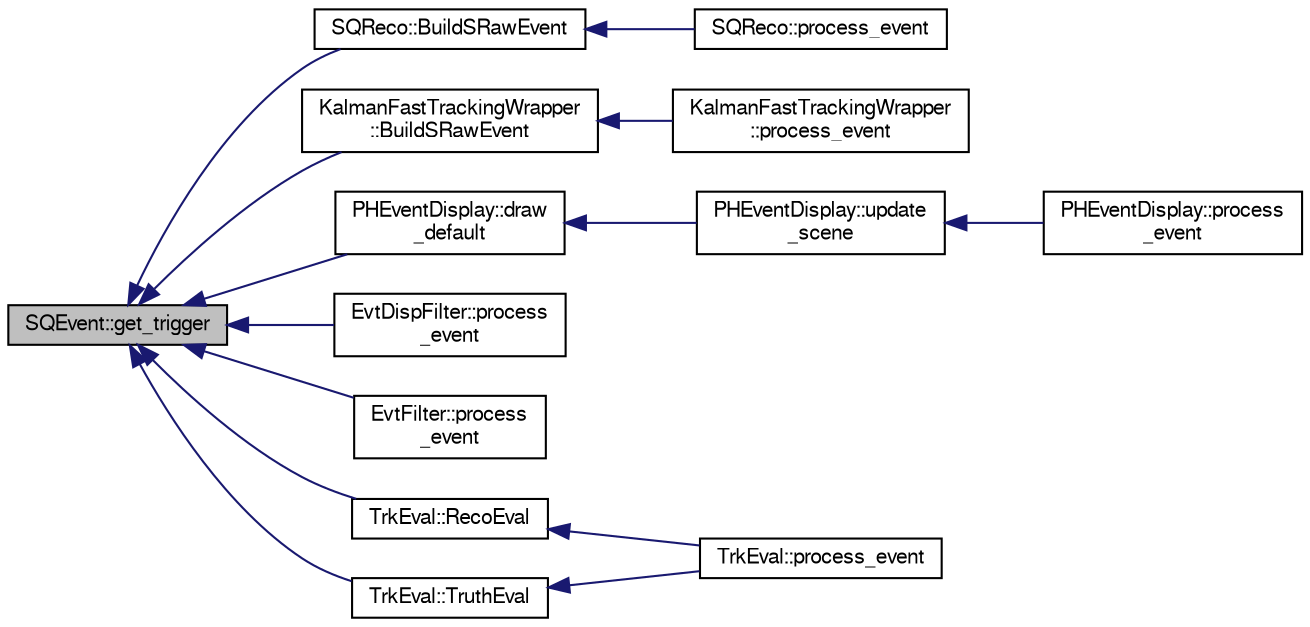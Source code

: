 digraph "SQEvent::get_trigger"
{
  bgcolor="transparent";
  edge [fontname="FreeSans",fontsize="10",labelfontname="FreeSans",labelfontsize="10"];
  node [fontname="FreeSans",fontsize="10",shape=record];
  rankdir="LR";
  Node1 [label="SQEvent::get_trigger",height=0.2,width=0.4,color="black", fillcolor="grey75", style="filled" fontcolor="black"];
  Node1 -> Node2 [dir="back",color="midnightblue",fontsize="10",style="solid",fontname="FreeSans"];
  Node2 [label="SQReco::BuildSRawEvent",height=0.2,width=0.4,color="black",URL="$df/df2/classSQReco.html#aa71a1b4406e5d02575ed860c2861030d"];
  Node2 -> Node3 [dir="back",color="midnightblue",fontsize="10",style="solid",fontname="FreeSans"];
  Node3 [label="SQReco::process_event",height=0.2,width=0.4,color="black",URL="$df/df2/classSQReco.html#a4d308ea90b8cd7c24a235f32debd6ddb"];
  Node1 -> Node4 [dir="back",color="midnightblue",fontsize="10",style="solid",fontname="FreeSans"];
  Node4 [label="KalmanFastTrackingWrapper\l::BuildSRawEvent",height=0.2,width=0.4,color="black",URL="$d4/dff/classKalmanFastTrackingWrapper.html#a386a9ee1d8c460550a6f9b0ced1e5a76"];
  Node4 -> Node5 [dir="back",color="midnightblue",fontsize="10",style="solid",fontname="FreeSans"];
  Node5 [label="KalmanFastTrackingWrapper\l::process_event",height=0.2,width=0.4,color="black",URL="$d4/dff/classKalmanFastTrackingWrapper.html#a5edc61b3b9a06f6486b1f22e44f7d63e"];
  Node1 -> Node6 [dir="back",color="midnightblue",fontsize="10",style="solid",fontname="FreeSans"];
  Node6 [label="PHEventDisplay::draw\l_default",height=0.2,width=0.4,color="black",URL="$d1/dce/classPHEventDisplay.html#a9c699447114eee782d4e6b47d2e66bca"];
  Node6 -> Node7 [dir="back",color="midnightblue",fontsize="10",style="solid",fontname="FreeSans"];
  Node7 [label="PHEventDisplay::update\l_scene",height=0.2,width=0.4,color="black",URL="$d1/dce/classPHEventDisplay.html#a03cc55b6afc4f9adf7e1f407e290d73d"];
  Node7 -> Node8 [dir="back",color="midnightblue",fontsize="10",style="solid",fontname="FreeSans"];
  Node8 [label="PHEventDisplay::process\l_event",height=0.2,width=0.4,color="black",URL="$d1/dce/classPHEventDisplay.html#afed380a0d21e7186dd7c91b03ac69f12",tooltip="Event processing. "];
  Node1 -> Node9 [dir="back",color="midnightblue",fontsize="10",style="solid",fontname="FreeSans"];
  Node9 [label="EvtDispFilter::process\l_event",height=0.2,width=0.4,color="black",URL="$d2/df3/classEvtDispFilter.html#aa71eb06eca3727b3710079fa1ba0f076"];
  Node1 -> Node10 [dir="back",color="midnightblue",fontsize="10",style="solid",fontname="FreeSans"];
  Node10 [label="EvtFilter::process\l_event",height=0.2,width=0.4,color="black",URL="$d1/dbd/classEvtFilter.html#a33383adab06127d5caf19547101b424a",tooltip="event processing "];
  Node1 -> Node11 [dir="back",color="midnightblue",fontsize="10",style="solid",fontname="FreeSans"];
  Node11 [label="TrkEval::RecoEval",height=0.2,width=0.4,color="black",URL="$de/d2f/classTrkEval.html#a2e4c91aacd41057f331a7b236f4d4958"];
  Node11 -> Node12 [dir="back",color="midnightblue",fontsize="10",style="solid",fontname="FreeSans"];
  Node12 [label="TrkEval::process_event",height=0.2,width=0.4,color="black",URL="$de/d2f/classTrkEval.html#a0c626d9ee4c94abf889fa5408f1f49d1"];
  Node1 -> Node13 [dir="back",color="midnightblue",fontsize="10",style="solid",fontname="FreeSans"];
  Node13 [label="TrkEval::TruthEval",height=0.2,width=0.4,color="black",URL="$de/d2f/classTrkEval.html#a0fe4bff3e37b8f0884e24ea933c43c60"];
  Node13 -> Node12 [dir="back",color="midnightblue",fontsize="10",style="solid",fontname="FreeSans"];
}
